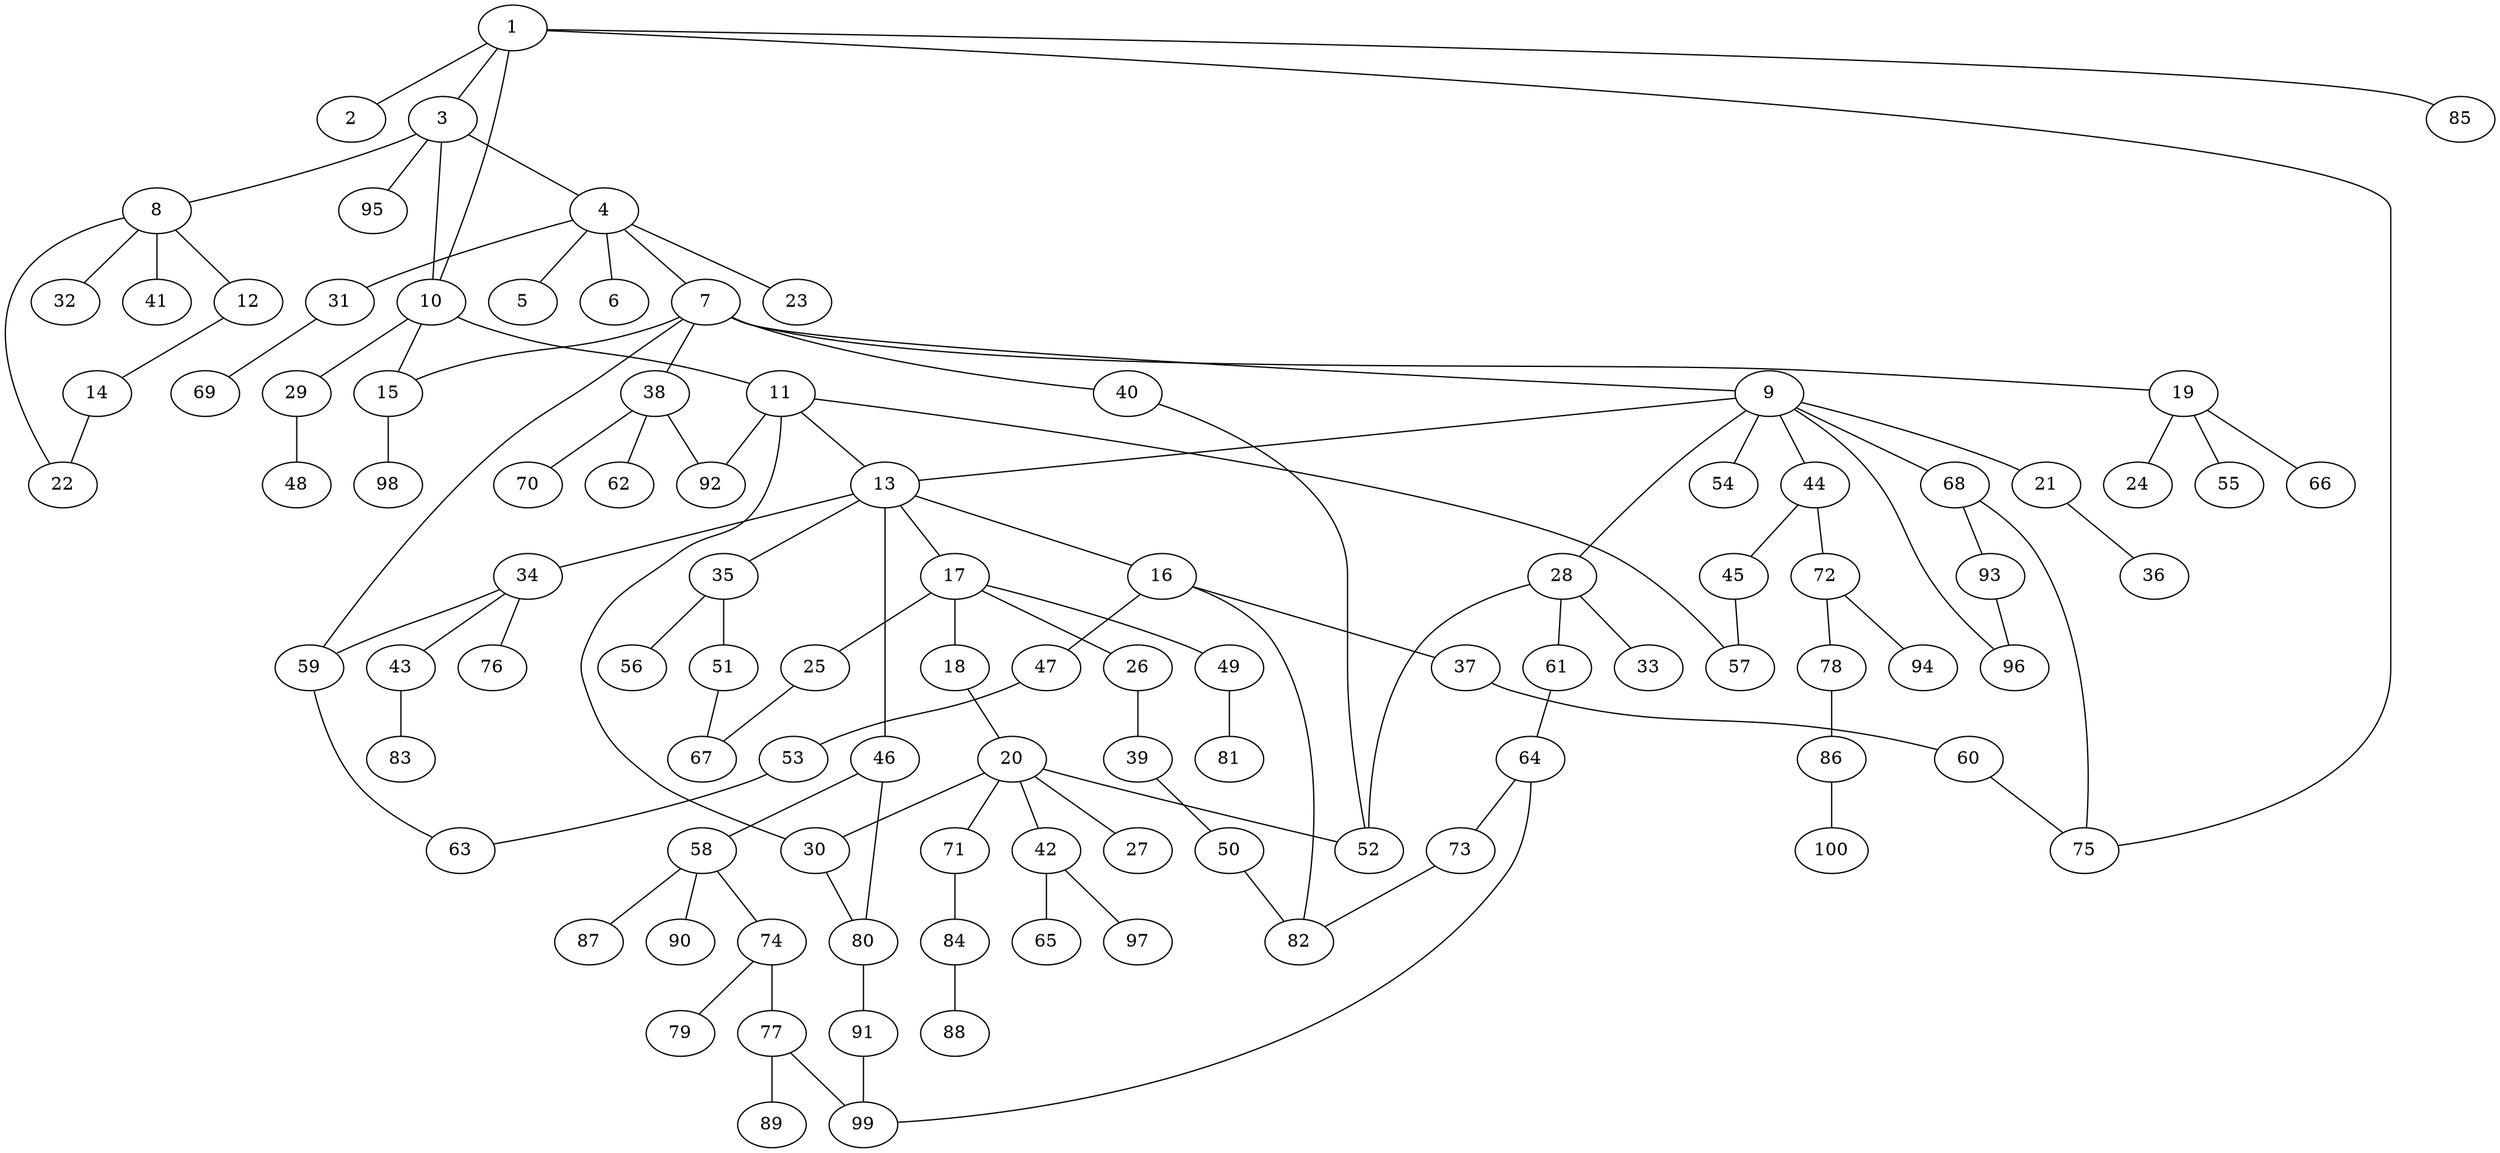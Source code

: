 graph graphname {1--2
1--3
1--10
1--75
1--85
3--4
3--8
3--10
3--95
4--5
4--6
4--7
4--23
4--31
7--9
7--15
7--19
7--38
7--40
7--59
8--12
8--22
8--32
8--41
9--13
9--21
9--28
9--44
9--54
9--68
9--96
10--11
10--15
10--29
11--13
11--30
11--57
11--92
12--14
13--16
13--17
13--34
13--35
13--46
14--22
15--98
16--37
16--47
16--82
17--18
17--25
17--26
17--49
18--20
19--24
19--55
19--66
20--27
20--30
20--42
20--52
20--71
21--36
25--67
26--39
28--33
28--52
28--61
29--48
30--80
31--69
34--43
34--59
34--76
35--51
35--56
37--60
38--62
38--70
38--92
39--50
40--52
42--65
42--97
43--83
44--45
44--72
45--57
46--58
46--80
47--53
49--81
50--82
51--67
53--63
58--74
58--87
58--90
59--63
60--75
61--64
64--73
64--99
68--75
68--93
71--84
72--78
72--94
73--82
74--77
74--79
77--89
77--99
78--86
80--91
84--88
86--100
91--99
93--96
}